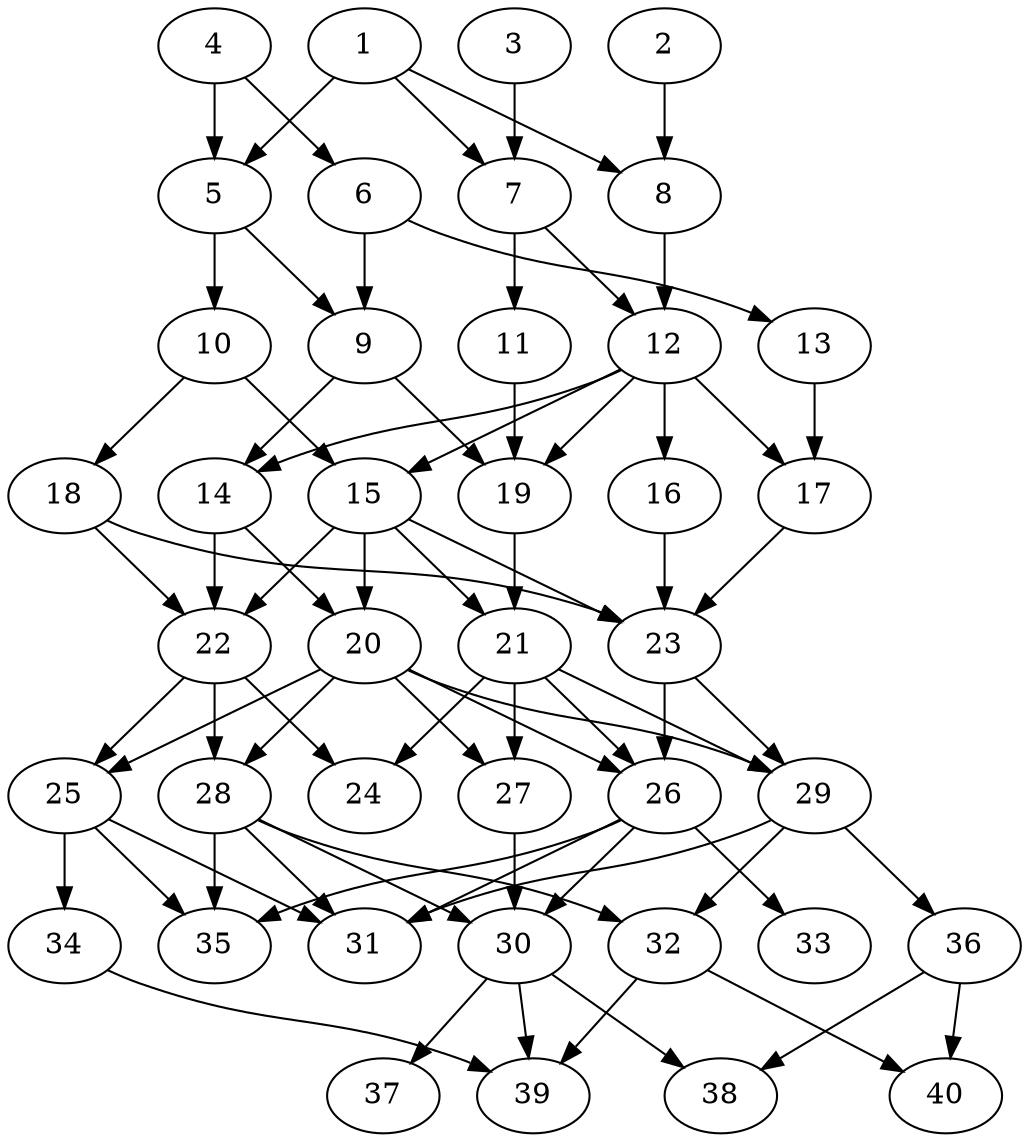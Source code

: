 // DAG automatically generated by daggen at Thu Oct  3 14:06:49 2019
// ./daggen --dot -n 40 --ccr 0.4 --fat 0.5 --regular 0.7 --density 0.6 --mindata 5242880 --maxdata 52428800 
digraph G {
  1 [size="82552320", alpha="0.00", expect_size="33020928"] 
  1 -> 5 [size ="33020928"]
  1 -> 7 [size ="33020928"]
  1 -> 8 [size ="33020928"]
  2 [size="40634880", alpha="0.11", expect_size="16253952"] 
  2 -> 8 [size ="16253952"]
  3 [size="22717440", alpha="0.10", expect_size="9086976"] 
  3 -> 7 [size ="9086976"]
  4 [size="56061440", alpha="0.05", expect_size="22424576"] 
  4 -> 5 [size ="22424576"]
  4 -> 6 [size ="22424576"]
  5 [size="86737920", alpha="0.09", expect_size="34695168"] 
  5 -> 9 [size ="34695168"]
  5 -> 10 [size ="34695168"]
  6 [size="93583360", alpha="0.08", expect_size="37433344"] 
  6 -> 9 [size ="37433344"]
  6 -> 13 [size ="37433344"]
  7 [size="42296320", alpha="0.14", expect_size="16918528"] 
  7 -> 11 [size ="16918528"]
  7 -> 12 [size ="16918528"]
  8 [size="79165440", alpha="0.17", expect_size="31666176"] 
  8 -> 12 [size ="31666176"]
  9 [size="89441280", alpha="0.13", expect_size="35776512"] 
  9 -> 14 [size ="35776512"]
  9 -> 19 [size ="35776512"]
  10 [size="91512320", alpha="0.12", expect_size="36604928"] 
  10 -> 15 [size ="36604928"]
  10 -> 18 [size ="36604928"]
  11 [size="30289920", alpha="0.13", expect_size="12115968"] 
  11 -> 19 [size ="12115968"]
  12 [size="33177600", alpha="0.09", expect_size="13271040"] 
  12 -> 14 [size ="13271040"]
  12 -> 15 [size ="13271040"]
  12 -> 16 [size ="13271040"]
  12 -> 17 [size ="13271040"]
  12 -> 19 [size ="13271040"]
  13 [size="97730560", alpha="0.09", expect_size="39092224"] 
  13 -> 17 [size ="39092224"]
  14 [size="39846400", alpha="0.14", expect_size="15938560"] 
  14 -> 20 [size ="15938560"]
  14 -> 22 [size ="15938560"]
  15 [size="69273600", alpha="0.05", expect_size="27709440"] 
  15 -> 20 [size ="27709440"]
  15 -> 21 [size ="27709440"]
  15 -> 22 [size ="27709440"]
  15 -> 23 [size ="27709440"]
  16 [size="119564800", alpha="0.16", expect_size="47825920"] 
  16 -> 23 [size ="47825920"]
  17 [size="48944640", alpha="0.00", expect_size="19577856"] 
  17 -> 23 [size ="19577856"]
  18 [size="130700800", alpha="0.10", expect_size="52280320"] 
  18 -> 22 [size ="52280320"]
  18 -> 23 [size ="52280320"]
  19 [size="113408000", alpha="0.08", expect_size="45363200"] 
  19 -> 21 [size ="45363200"]
  20 [size="69399040", alpha="0.19", expect_size="27759616"] 
  20 -> 25 [size ="27759616"]
  20 -> 26 [size ="27759616"]
  20 -> 27 [size ="27759616"]
  20 -> 28 [size ="27759616"]
  20 -> 29 [size ="27759616"]
  21 [size="22830080", alpha="0.01", expect_size="9132032"] 
  21 -> 24 [size ="9132032"]
  21 -> 26 [size ="9132032"]
  21 -> 27 [size ="9132032"]
  21 -> 29 [size ="9132032"]
  22 [size="99855360", alpha="0.07", expect_size="39942144"] 
  22 -> 24 [size ="39942144"]
  22 -> 25 [size ="39942144"]
  22 -> 28 [size ="39942144"]
  23 [size="32143360", alpha="0.16", expect_size="12857344"] 
  23 -> 26 [size ="12857344"]
  23 -> 29 [size ="12857344"]
  24 [size="84830720", alpha="0.11", expect_size="33932288"] 
  25 [size="48458240", alpha="0.19", expect_size="19383296"] 
  25 -> 31 [size ="19383296"]
  25 -> 34 [size ="19383296"]
  25 -> 35 [size ="19383296"]
  26 [size="75320320", alpha="0.01", expect_size="30128128"] 
  26 -> 30 [size ="30128128"]
  26 -> 31 [size ="30128128"]
  26 -> 33 [size ="30128128"]
  26 -> 35 [size ="30128128"]
  27 [size="49303040", alpha="0.08", expect_size="19721216"] 
  27 -> 30 [size ="19721216"]
  28 [size="49326080", alpha="0.06", expect_size="19730432"] 
  28 -> 30 [size ="19730432"]
  28 -> 31 [size ="19730432"]
  28 -> 32 [size ="19730432"]
  28 -> 35 [size ="19730432"]
  29 [size="106631680", alpha="0.17", expect_size="42652672"] 
  29 -> 31 [size ="42652672"]
  29 -> 32 [size ="42652672"]
  29 -> 36 [size ="42652672"]
  30 [size="37393920", alpha="0.01", expect_size="14957568"] 
  30 -> 37 [size ="14957568"]
  30 -> 38 [size ="14957568"]
  30 -> 39 [size ="14957568"]
  31 [size="28782080", alpha="0.08", expect_size="11512832"] 
  32 [size="32279040", alpha="0.18", expect_size="12911616"] 
  32 -> 39 [size ="12911616"]
  32 -> 40 [size ="12911616"]
  33 [size="75409920", alpha="0.03", expect_size="30163968"] 
  34 [size="49822720", alpha="0.12", expect_size="19929088"] 
  34 -> 39 [size ="19929088"]
  35 [size="116433920", alpha="0.11", expect_size="46573568"] 
  36 [size="112952320", alpha="0.08", expect_size="45180928"] 
  36 -> 38 [size ="45180928"]
  36 -> 40 [size ="45180928"]
  37 [size="119851520", alpha="0.11", expect_size="47940608"] 
  38 [size="48358400", alpha="0.14", expect_size="19343360"] 
  39 [size="82496000", alpha="0.14", expect_size="32998400"] 
  40 [size="62671360", alpha="0.04", expect_size="25068544"] 
}

